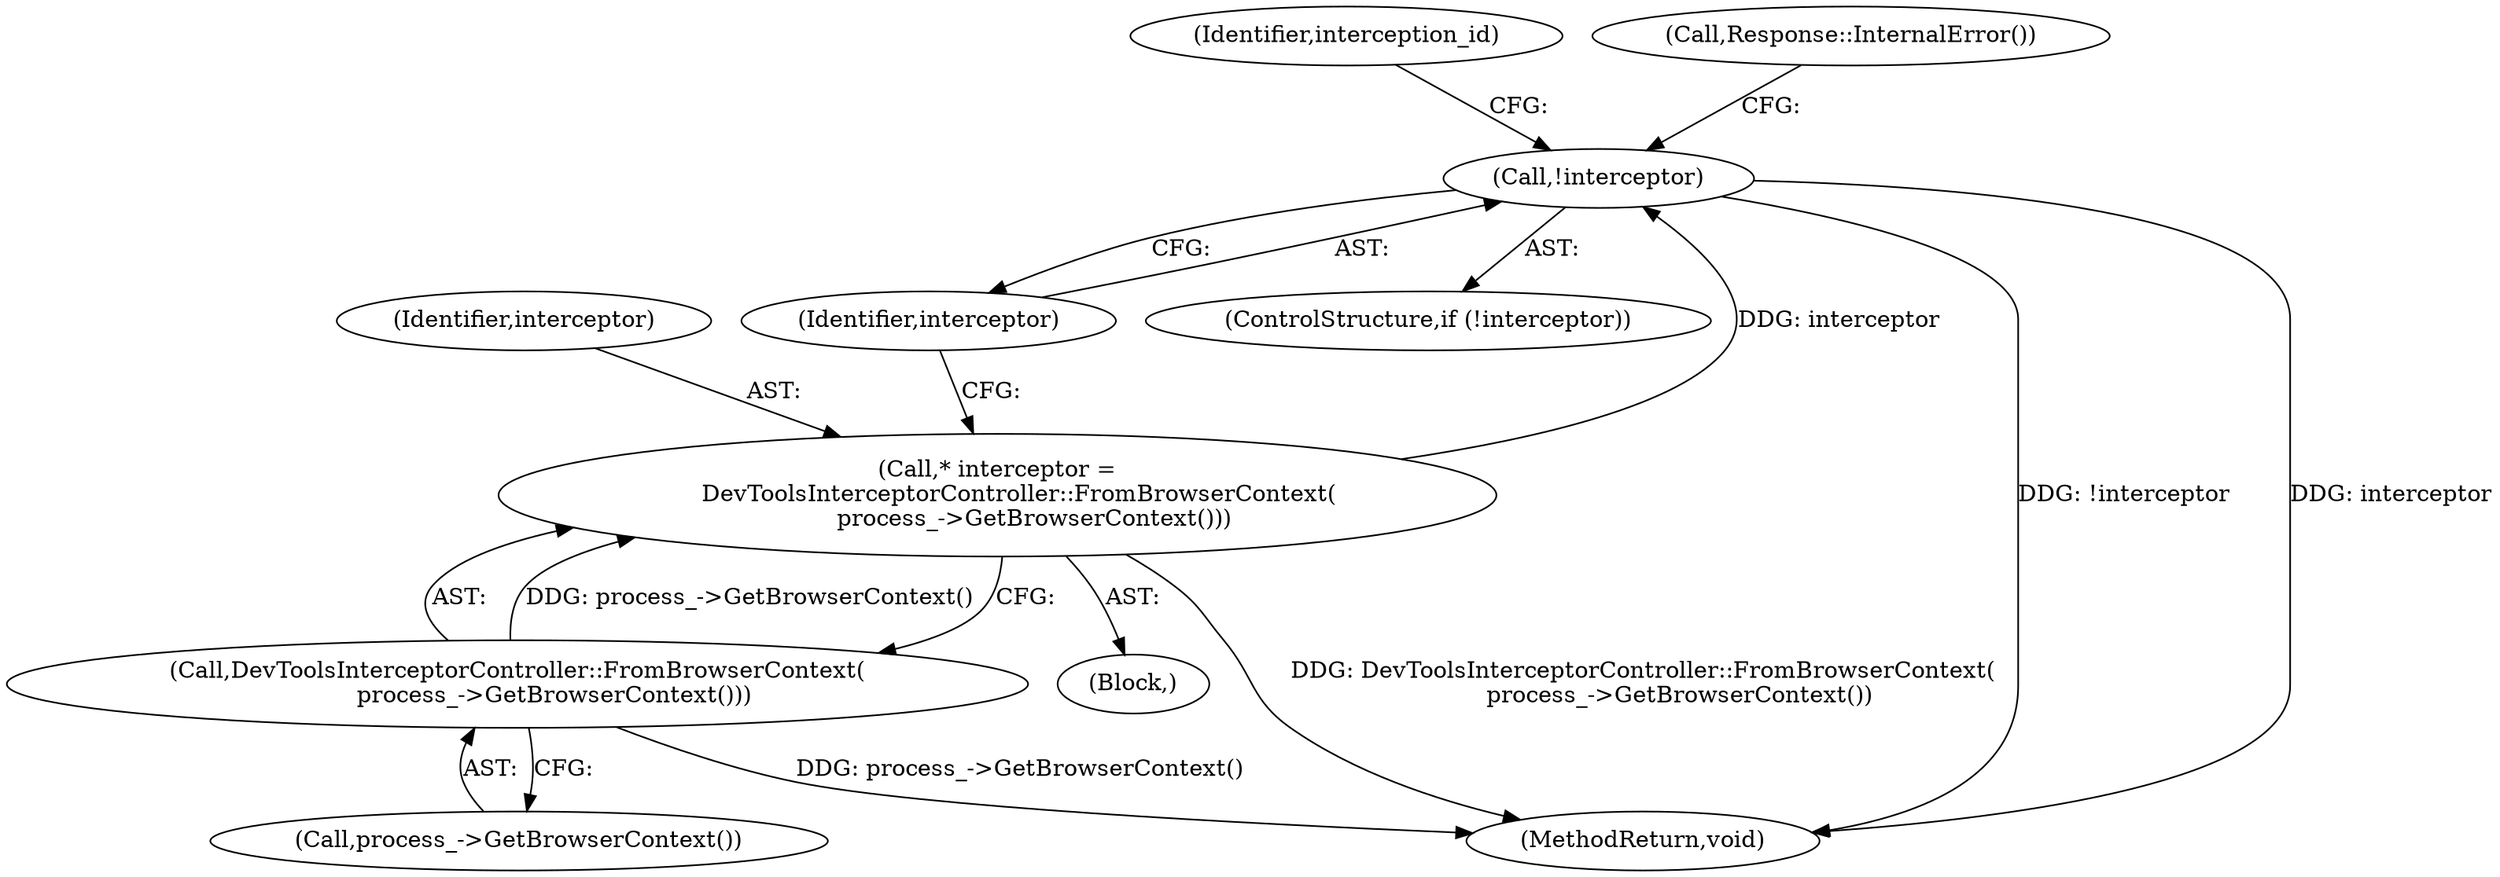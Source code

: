 digraph "1_Chrome_3c8e4852477d5b1e2da877808c998dc57db9460f_17@pointer" {
"1000110" [label="(Call,!interceptor)"];
"1000105" [label="(Call,* interceptor =\n      DevToolsInterceptorController::FromBrowserContext(\n          process_->GetBrowserContext()))"];
"1000107" [label="(Call,DevToolsInterceptorController::FromBrowserContext(\n          process_->GetBrowserContext()))"];
"1000111" [label="(Identifier,interceptor)"];
"1000109" [label="(ControlStructure,if (!interceptor))"];
"1000117" [label="(Identifier,interception_id)"];
"1000114" [label="(Call,Response::InternalError())"];
"1000107" [label="(Call,DevToolsInterceptorController::FromBrowserContext(\n          process_->GetBrowserContext()))"];
"1000110" [label="(Call,!interceptor)"];
"1000105" [label="(Call,* interceptor =\n      DevToolsInterceptorController::FromBrowserContext(\n          process_->GetBrowserContext()))"];
"1000120" [label="(MethodReturn,void)"];
"1000103" [label="(Block,)"];
"1000106" [label="(Identifier,interceptor)"];
"1000108" [label="(Call,process_->GetBrowserContext())"];
"1000110" -> "1000109"  [label="AST: "];
"1000110" -> "1000111"  [label="CFG: "];
"1000111" -> "1000110"  [label="AST: "];
"1000114" -> "1000110"  [label="CFG: "];
"1000117" -> "1000110"  [label="CFG: "];
"1000110" -> "1000120"  [label="DDG: !interceptor"];
"1000110" -> "1000120"  [label="DDG: interceptor"];
"1000105" -> "1000110"  [label="DDG: interceptor"];
"1000105" -> "1000103"  [label="AST: "];
"1000105" -> "1000107"  [label="CFG: "];
"1000106" -> "1000105"  [label="AST: "];
"1000107" -> "1000105"  [label="AST: "];
"1000111" -> "1000105"  [label="CFG: "];
"1000105" -> "1000120"  [label="DDG: DevToolsInterceptorController::FromBrowserContext(\n          process_->GetBrowserContext())"];
"1000107" -> "1000105"  [label="DDG: process_->GetBrowserContext()"];
"1000107" -> "1000108"  [label="CFG: "];
"1000108" -> "1000107"  [label="AST: "];
"1000107" -> "1000120"  [label="DDG: process_->GetBrowserContext()"];
}
